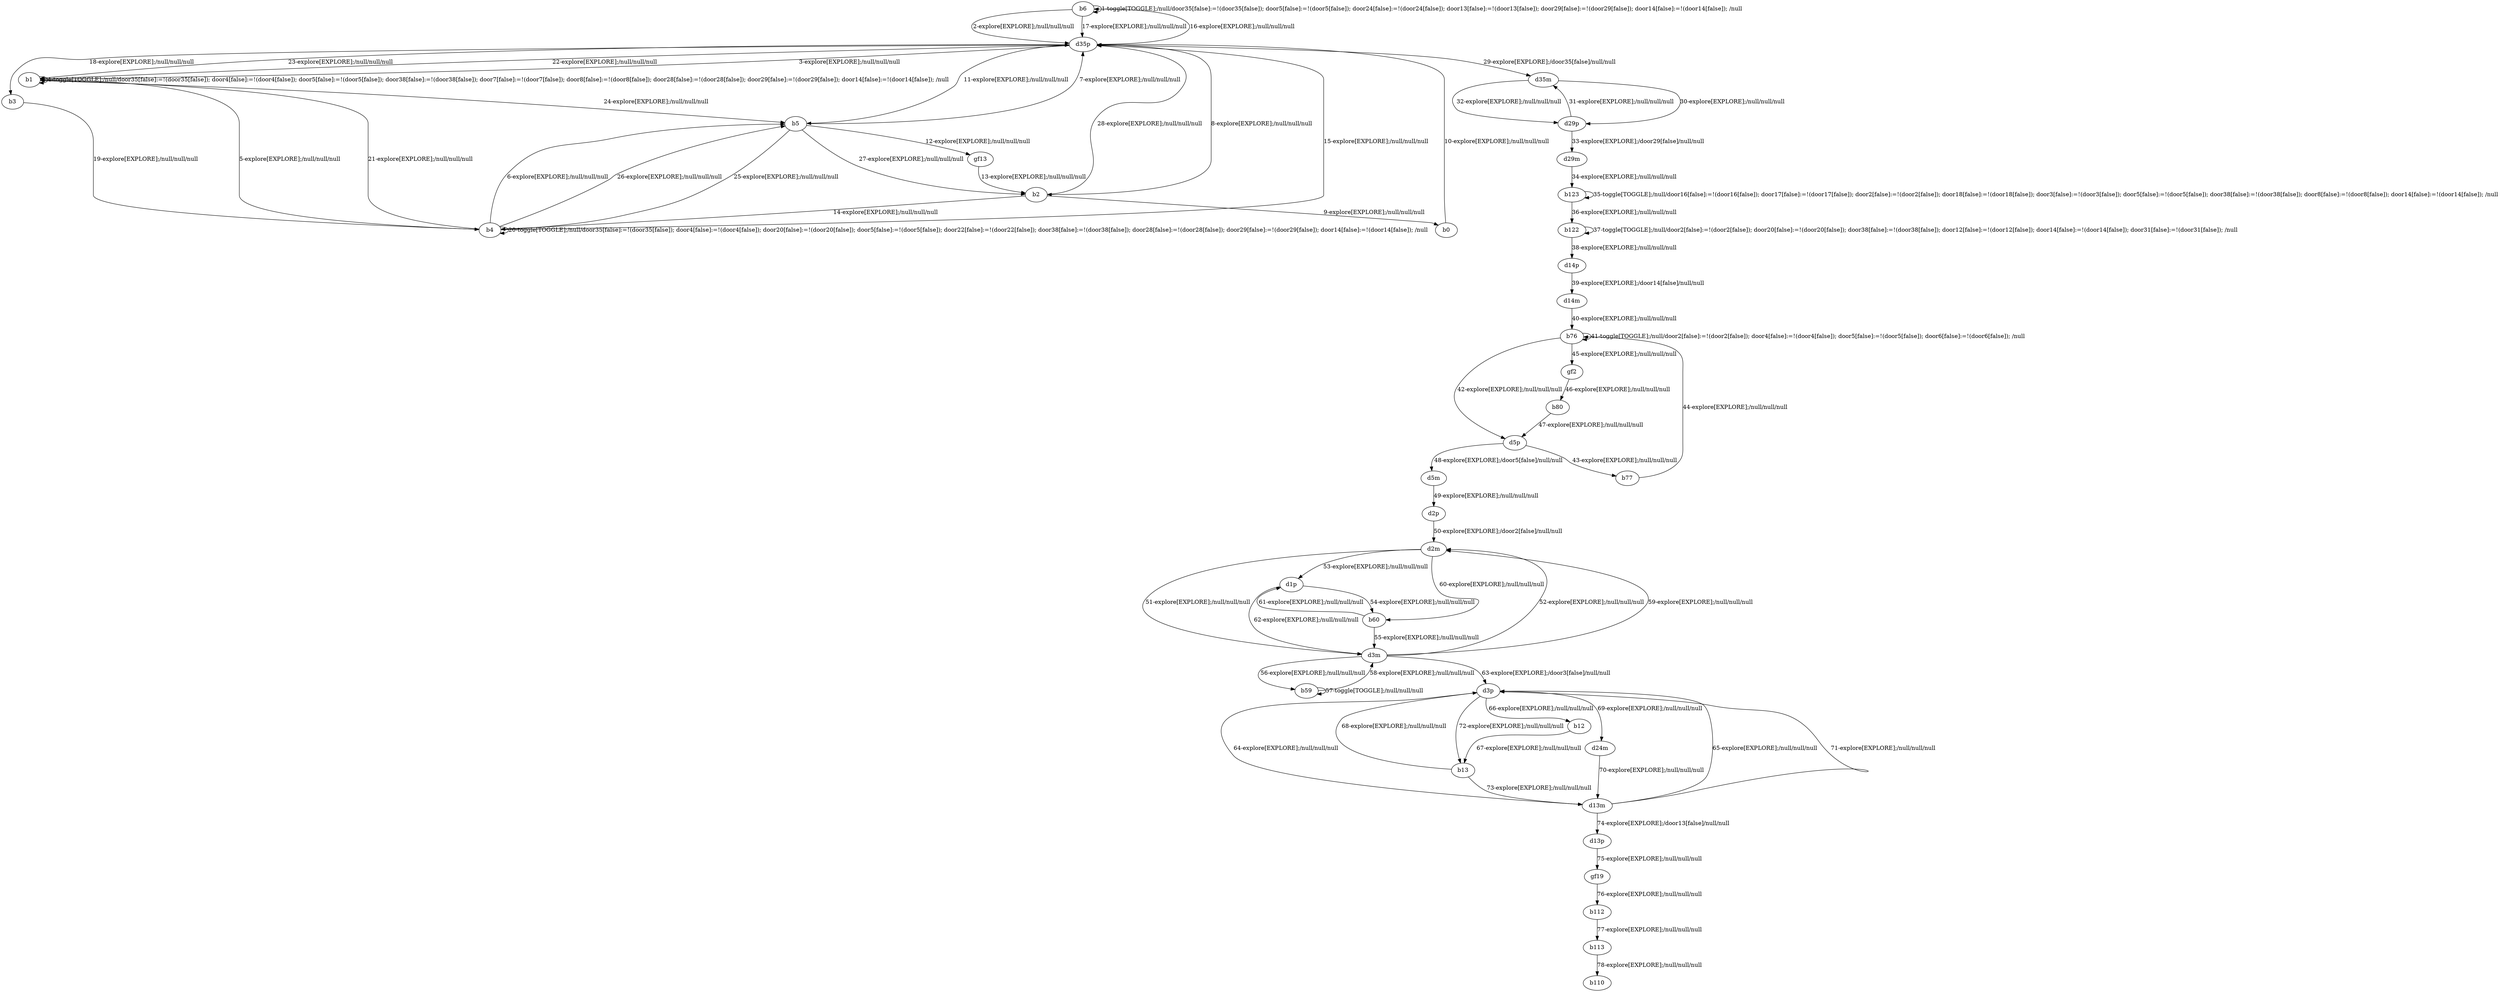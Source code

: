 # Total number of goals covered by this test: 2
# b113 --> b110
# b112 --> b113

digraph g {
"b6" -> "b6" [label = "1-toggle[TOGGLE];/null/door35[false]:=!(door35[false]); door5[false]:=!(door5[false]); door24[false]:=!(door24[false]); door13[false]:=!(door13[false]); door29[false]:=!(door29[false]); door14[false]:=!(door14[false]); /null"];
"b6" -> "d35p" [label = "2-explore[EXPLORE];/null/null/null"];
"d35p" -> "b1" [label = "3-explore[EXPLORE];/null/null/null"];
"b1" -> "b1" [label = "4-toggle[TOGGLE];/null/door35[false]:=!(door35[false]); door4[false]:=!(door4[false]); door5[false]:=!(door5[false]); door38[false]:=!(door38[false]); door7[false]:=!(door7[false]); door8[false]:=!(door8[false]); door28[false]:=!(door28[false]); door29[false]:=!(door29[false]); door14[false]:=!(door14[false]); /null"];
"b1" -> "b4" [label = "5-explore[EXPLORE];/null/null/null"];
"b4" -> "b5" [label = "6-explore[EXPLORE];/null/null/null"];
"b5" -> "d35p" [label = "7-explore[EXPLORE];/null/null/null"];
"d35p" -> "b2" [label = "8-explore[EXPLORE];/null/null/null"];
"b2" -> "b0" [label = "9-explore[EXPLORE];/null/null/null"];
"b0" -> "d35p" [label = "10-explore[EXPLORE];/null/null/null"];
"d35p" -> "b5" [label = "11-explore[EXPLORE];/null/null/null"];
"b5" -> "gf13" [label = "12-explore[EXPLORE];/null/null/null"];
"gf13" -> "b2" [label = "13-explore[EXPLORE];/null/null/null"];
"b2" -> "b4" [label = "14-explore[EXPLORE];/null/null/null"];
"b4" -> "d35p" [label = "15-explore[EXPLORE];/null/null/null"];
"d35p" -> "b6" [label = "16-explore[EXPLORE];/null/null/null"];
"b6" -> "d35p" [label = "17-explore[EXPLORE];/null/null/null"];
"d35p" -> "b3" [label = "18-explore[EXPLORE];/null/null/null"];
"b3" -> "b4" [label = "19-explore[EXPLORE];/null/null/null"];
"b4" -> "b4" [label = "20-toggle[TOGGLE];/null/door35[false]:=!(door35[false]); door4[false]:=!(door4[false]); door20[false]:=!(door20[false]); door5[false]:=!(door5[false]); door22[false]:=!(door22[false]); door38[false]:=!(door38[false]); door28[false]:=!(door28[false]); door29[false]:=!(door29[false]); door14[false]:=!(door14[false]); /null"];
"b4" -> "b1" [label = "21-explore[EXPLORE];/null/null/null"];
"b1" -> "d35p" [label = "22-explore[EXPLORE];/null/null/null"];
"d35p" -> "b1" [label = "23-explore[EXPLORE];/null/null/null"];
"b1" -> "b5" [label = "24-explore[EXPLORE];/null/null/null"];
"b5" -> "b4" [label = "25-explore[EXPLORE];/null/null/null"];
"b4" -> "b5" [label = "26-explore[EXPLORE];/null/null/null"];
"b5" -> "b2" [label = "27-explore[EXPLORE];/null/null/null"];
"b2" -> "d35p" [label = "28-explore[EXPLORE];/null/null/null"];
"d35p" -> "d35m" [label = "29-explore[EXPLORE];/door35[false]/null/null"];
"d35m" -> "d29p" [label = "30-explore[EXPLORE];/null/null/null"];
"d29p" -> "d35m" [label = "31-explore[EXPLORE];/null/null/null"];
"d35m" -> "d29p" [label = "32-explore[EXPLORE];/null/null/null"];
"d29p" -> "d29m" [label = "33-explore[EXPLORE];/door29[false]/null/null"];
"d29m" -> "b123" [label = "34-explore[EXPLORE];/null/null/null"];
"b123" -> "b123" [label = "35-toggle[TOGGLE];/null/door16[false]:=!(door16[false]); door17[false]:=!(door17[false]); door2[false]:=!(door2[false]); door18[false]:=!(door18[false]); door3[false]:=!(door3[false]); door5[false]:=!(door5[false]); door38[false]:=!(door38[false]); door8[false]:=!(door8[false]); door14[false]:=!(door14[false]); /null"];
"b123" -> "b122" [label = "36-explore[EXPLORE];/null/null/null"];
"b122" -> "b122" [label = "37-toggle[TOGGLE];/null/door2[false]:=!(door2[false]); door20[false]:=!(door20[false]); door38[false]:=!(door38[false]); door12[false]:=!(door12[false]); door14[false]:=!(door14[false]); door31[false]:=!(door31[false]); /null"];
"b122" -> "d14p" [label = "38-explore[EXPLORE];/null/null/null"];
"d14p" -> "d14m" [label = "39-explore[EXPLORE];/door14[false]/null/null"];
"d14m" -> "b76" [label = "40-explore[EXPLORE];/null/null/null"];
"b76" -> "b76" [label = "41-toggle[TOGGLE];/null/door2[false]:=!(door2[false]); door4[false]:=!(door4[false]); door5[false]:=!(door5[false]); door6[false]:=!(door6[false]); /null"];
"b76" -> "d5p" [label = "42-explore[EXPLORE];/null/null/null"];
"d5p" -> "b77" [label = "43-explore[EXPLORE];/null/null/null"];
"b77" -> "b76" [label = "44-explore[EXPLORE];/null/null/null"];
"b76" -> "gf2" [label = "45-explore[EXPLORE];/null/null/null"];
"gf2" -> "b80" [label = "46-explore[EXPLORE];/null/null/null"];
"b80" -> "d5p" [label = "47-explore[EXPLORE];/null/null/null"];
"d5p" -> "d5m" [label = "48-explore[EXPLORE];/door5[false]/null/null"];
"d5m" -> "d2p" [label = "49-explore[EXPLORE];/null/null/null"];
"d2p" -> "d2m" [label = "50-explore[EXPLORE];/door2[false]/null/null"];
"d2m" -> "d3m" [label = "51-explore[EXPLORE];/null/null/null"];
"d3m" -> "d2m" [label = "52-explore[EXPLORE];/null/null/null"];
"d2m" -> "d1p" [label = "53-explore[EXPLORE];/null/null/null"];
"d1p" -> "b60" [label = "54-explore[EXPLORE];/null/null/null"];
"b60" -> "d3m" [label = "55-explore[EXPLORE];/null/null/null"];
"d3m" -> "b59" [label = "56-explore[EXPLORE];/null/null/null"];
"b59" -> "b59" [label = "57-toggle[TOGGLE];/null/null/null"];
"b59" -> "d3m" [label = "58-explore[EXPLORE];/null/null/null"];
"d3m" -> "d2m" [label = "59-explore[EXPLORE];/null/null/null"];
"d2m" -> "b60" [label = "60-explore[EXPLORE];/null/null/null"];
"b60" -> "d1p" [label = "61-explore[EXPLORE];/null/null/null"];
"d1p" -> "d3m" [label = "62-explore[EXPLORE];/null/null/null"];
"d3m" -> "d3p" [label = "63-explore[EXPLORE];/door3[false]/null/null"];
"d3p" -> "d13m" [label = "64-explore[EXPLORE];/null/null/null"];
"d13m" -> "d3p" [label = "65-explore[EXPLORE];/null/null/null"];
"d3p" -> "b12" [label = "66-explore[EXPLORE];/null/null/null"];
"b12" -> "b13" [label = "67-explore[EXPLORE];/null/null/null"];
"b13" -> "d3p" [label = "68-explore[EXPLORE];/null/null/null"];
"d3p" -> "d24m" [label = "69-explore[EXPLORE];/null/null/null"];
"d24m" -> "d13m" [label = "70-explore[EXPLORE];/null/null/null"];
"d13m" -> "d3p" [label = "71-explore[EXPLORE];/null/null/null"];
"d3p" -> "b13" [label = "72-explore[EXPLORE];/null/null/null"];
"b13" -> "d13m" [label = "73-explore[EXPLORE];/null/null/null"];
"d13m" -> "d13p" [label = "74-explore[EXPLORE];/door13[false]/null/null"];
"d13p" -> "gf19" [label = "75-explore[EXPLORE];/null/null/null"];
"gf19" -> "b112" [label = "76-explore[EXPLORE];/null/null/null"];
"b112" -> "b113" [label = "77-explore[EXPLORE];/null/null/null"];
"b113" -> "b110" [label = "78-explore[EXPLORE];/null/null/null"];
}